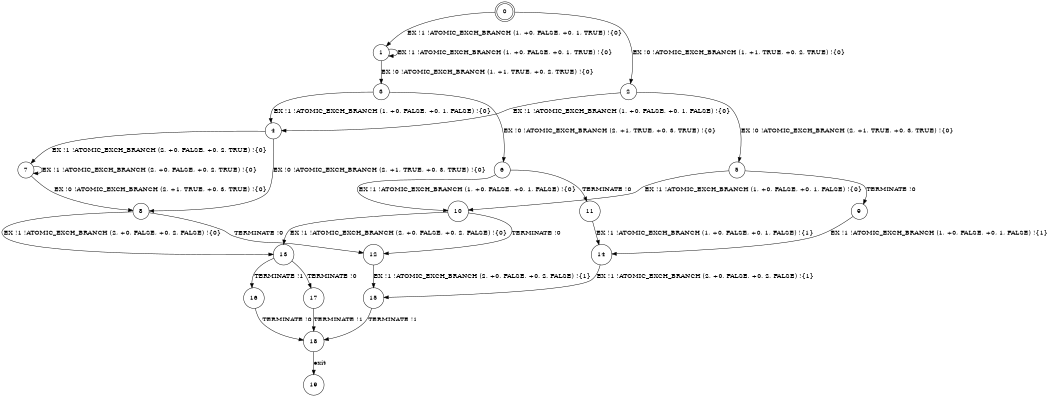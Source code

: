 digraph BCG {
size = "7, 10.5";
center = TRUE;
node [shape = circle];
0 [peripheries = 2];
0 -> 1 [label = "EX !1 !ATOMIC_EXCH_BRANCH (1, +0, FALSE, +0, 1, TRUE) !{0}"];
0 -> 2 [label = "EX !0 !ATOMIC_EXCH_BRANCH (1, +1, TRUE, +0, 2, TRUE) !{0}"];
1 -> 3 [label = "EX !0 !ATOMIC_EXCH_BRANCH (1, +1, TRUE, +0, 2, TRUE) !{0}"];
1 -> 1 [label = "EX !1 !ATOMIC_EXCH_BRANCH (1, +0, FALSE, +0, 1, TRUE) !{0}"];
2 -> 4 [label = "EX !1 !ATOMIC_EXCH_BRANCH (1, +0, FALSE, +0, 1, FALSE) !{0}"];
2 -> 5 [label = "EX !0 !ATOMIC_EXCH_BRANCH (2, +1, TRUE, +0, 3, TRUE) !{0}"];
3 -> 4 [label = "EX !1 !ATOMIC_EXCH_BRANCH (1, +0, FALSE, +0, 1, FALSE) !{0}"];
3 -> 6 [label = "EX !0 !ATOMIC_EXCH_BRANCH (2, +1, TRUE, +0, 3, TRUE) !{0}"];
4 -> 7 [label = "EX !1 !ATOMIC_EXCH_BRANCH (2, +0, FALSE, +0, 2, TRUE) !{0}"];
4 -> 8 [label = "EX !0 !ATOMIC_EXCH_BRANCH (2, +1, TRUE, +0, 3, TRUE) !{0}"];
5 -> 9 [label = "TERMINATE !0"];
5 -> 10 [label = "EX !1 !ATOMIC_EXCH_BRANCH (1, +0, FALSE, +0, 1, FALSE) !{0}"];
6 -> 11 [label = "TERMINATE !0"];
6 -> 10 [label = "EX !1 !ATOMIC_EXCH_BRANCH (1, +0, FALSE, +0, 1, FALSE) !{0}"];
7 -> 7 [label = "EX !1 !ATOMIC_EXCH_BRANCH (2, +0, FALSE, +0, 2, TRUE) !{0}"];
7 -> 8 [label = "EX !0 !ATOMIC_EXCH_BRANCH (2, +1, TRUE, +0, 3, TRUE) !{0}"];
8 -> 12 [label = "TERMINATE !0"];
8 -> 13 [label = "EX !1 !ATOMIC_EXCH_BRANCH (2, +0, FALSE, +0, 2, FALSE) !{0}"];
9 -> 14 [label = "EX !1 !ATOMIC_EXCH_BRANCH (1, +0, FALSE, +0, 1, FALSE) !{1}"];
10 -> 12 [label = "TERMINATE !0"];
10 -> 13 [label = "EX !1 !ATOMIC_EXCH_BRANCH (2, +0, FALSE, +0, 2, FALSE) !{0}"];
11 -> 14 [label = "EX !1 !ATOMIC_EXCH_BRANCH (1, +0, FALSE, +0, 1, FALSE) !{1}"];
12 -> 15 [label = "EX !1 !ATOMIC_EXCH_BRANCH (2, +0, FALSE, +0, 2, FALSE) !{1}"];
13 -> 16 [label = "TERMINATE !1"];
13 -> 17 [label = "TERMINATE !0"];
14 -> 15 [label = "EX !1 !ATOMIC_EXCH_BRANCH (2, +0, FALSE, +0, 2, FALSE) !{1}"];
15 -> 18 [label = "TERMINATE !1"];
16 -> 18 [label = "TERMINATE !0"];
17 -> 18 [label = "TERMINATE !1"];
18 -> 19 [label = "exit"];
}
